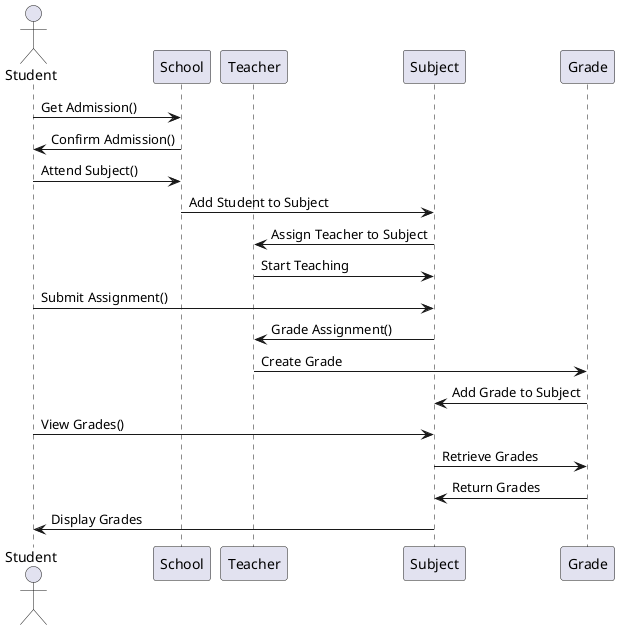 @startuml Sequense Diagram

actor Student
participant School
participant Teacher
participant Subject
participant Grade

Student -> School: Get Admission()
School -> Student: Confirm Admission()

Student -> School: Attend Subject()
School -> Subject: Add Student to Subject
Subject -> Teacher: Assign Teacher to Subject
Teacher -> Subject: Start Teaching

Student -> Subject: Submit Assignment()
Subject -> Teacher: Grade Assignment()
Teacher -> Grade: Create Grade
Grade -> Subject: Add Grade to Subject

Student -> Subject: View Grades()
Subject -> Grade: Retrieve Grades
Grade -> Subject: Return Grades
Subject -> Student: Display Grades

@enduml

